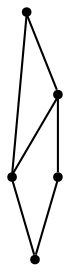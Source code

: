 graph {
  node [shape=point,comment="{\"directed\":false,\"doi\":\"10.1007/978-3-030-35802-0_31\",\"figure\":\"1 (1)\"}"]

  v0 [pos="298.8517724420578,590.8578619288807"]
  v1 [pos="232.17449171461323,574.1887440534334"]
  v2 [pos="298.8517724420578,524.1813904270917"]
  v3 [pos="298.8517724420578,557.5196261779863"]
  v4 [pos="232.17449171461323,540.850508302539"]

  v0 -- v1 [id="-1",pos="298.8517724420578,590.8578619288807 232.17449171461323,574.1887440534334 232.17449171461323,574.1887440534334 232.17449171461323,574.1887440534334"]
  v3 -- v2 [id="-3",pos="298.8517724420578,557.5196261779863 298.8517724420578,524.1813904270917 298.8517724420578,524.1813904270917 298.8517724420578,524.1813904270917"]
  v0 -- v3 [id="-4",pos="298.8517724420578,590.8578619288807 298.8517724420578,557.5196261779863 298.8517724420578,557.5196261779863 298.8517724420578,557.5196261779863"]
  v1 -- v3 [id="-5",pos="232.17449171461323,574.1887440534334 298.8517724420578,557.5196261779863 298.8517724420578,557.5196261779863 298.8517724420578,557.5196261779863"]
  v4 -- v2 [id="-6",pos="232.17449171461323,540.850508302539 298.8517724420578,524.1813904270917 298.8517724420578,524.1813904270917 298.8517724420578,524.1813904270917"]
  v1 -- v4 [id="-8",pos="232.17449171461323,574.1887440534334 232.17449171461323,540.850508302539 232.17449171461323,540.850508302539 232.17449171461323,540.850508302539"]
}